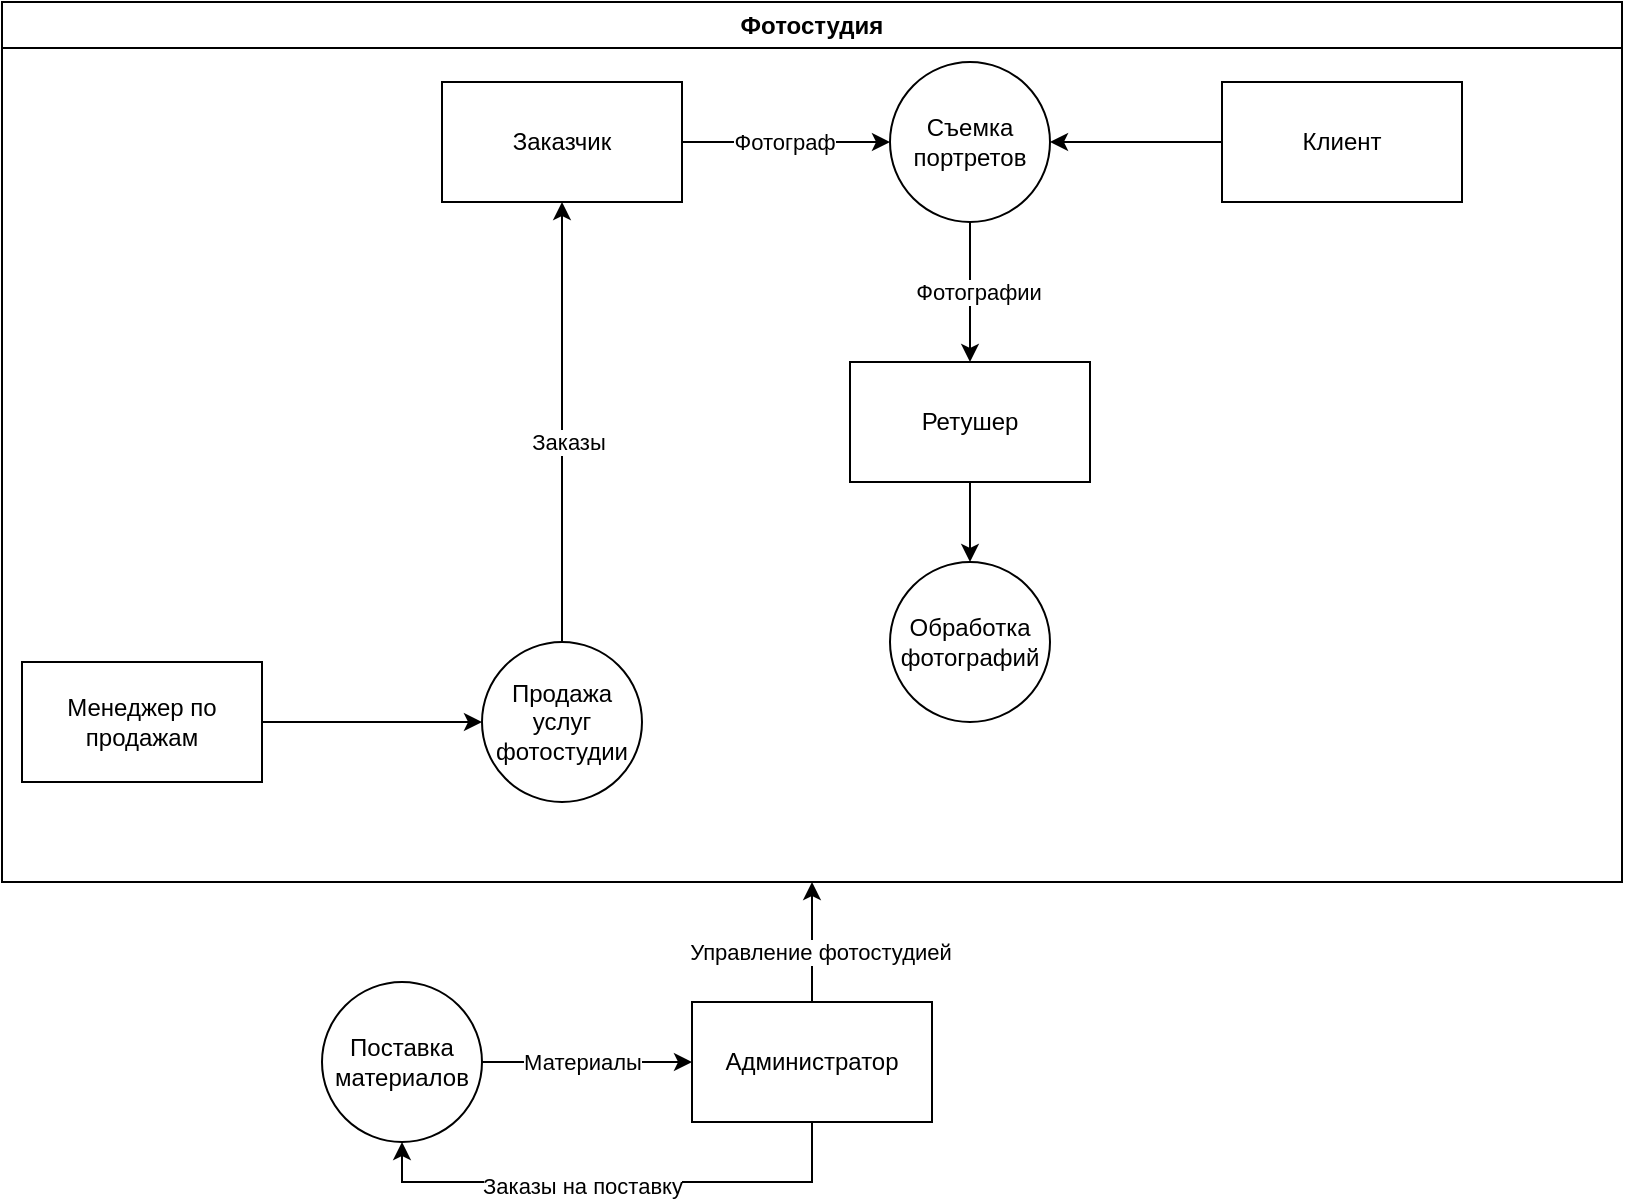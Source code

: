<mxfile version="23.0.0" type="github">
  <diagram name="Страница — 1" id="ob9xqJdMa8xaFmWjb784">
    <mxGraphModel dx="1655" dy="921" grid="1" gridSize="10" guides="1" tooltips="1" connect="1" arrows="1" fold="1" page="1" pageScale="1" pageWidth="827" pageHeight="1169" math="0" shadow="0">
      <root>
        <mxCell id="0" />
        <mxCell id="1" parent="0" />
        <mxCell id="VwZjuUsohA4bCE1z0ctK-9" style="edgeStyle=orthogonalEdgeStyle;rounded=0;orthogonalLoop=1;jettySize=auto;html=1;entryX=0;entryY=0.5;entryDx=0;entryDy=0;" edge="1" parent="1" source="VwZjuUsohA4bCE1z0ctK-1" target="VwZjuUsohA4bCE1z0ctK-8">
          <mxGeometry relative="1" as="geometry" />
        </mxCell>
        <mxCell id="VwZjuUsohA4bCE1z0ctK-10" value="Фотограф" style="edgeLabel;html=1;align=center;verticalAlign=middle;resizable=0;points=[];" vertex="1" connectable="0" parent="VwZjuUsohA4bCE1z0ctK-9">
          <mxGeometry x="-0.017" relative="1" as="geometry">
            <mxPoint as="offset" />
          </mxGeometry>
        </mxCell>
        <mxCell id="VwZjuUsohA4bCE1z0ctK-1" value="&lt;font style=&quot;font-size: 12px;&quot;&gt;Заказчик&lt;/font&gt;" style="rounded=0;whiteSpace=wrap;html=1;" vertex="1" parent="1">
          <mxGeometry x="150" y="110" width="120" height="60" as="geometry" />
        </mxCell>
        <mxCell id="VwZjuUsohA4bCE1z0ctK-16" style="edgeStyle=orthogonalEdgeStyle;rounded=0;orthogonalLoop=1;jettySize=auto;html=1;entryX=0.5;entryY=0;entryDx=0;entryDy=0;" edge="1" parent="1" source="VwZjuUsohA4bCE1z0ctK-2" target="VwZjuUsohA4bCE1z0ctK-7">
          <mxGeometry relative="1" as="geometry" />
        </mxCell>
        <mxCell id="VwZjuUsohA4bCE1z0ctK-2" value="Ретушер" style="rounded=0;whiteSpace=wrap;html=1;" vertex="1" parent="1">
          <mxGeometry x="354" y="250" width="120" height="60" as="geometry" />
        </mxCell>
        <mxCell id="VwZjuUsohA4bCE1z0ctK-17" style="edgeStyle=orthogonalEdgeStyle;rounded=0;orthogonalLoop=1;jettySize=auto;html=1;entryX=0;entryY=0.5;entryDx=0;entryDy=0;" edge="1" parent="1" source="VwZjuUsohA4bCE1z0ctK-3" target="VwZjuUsohA4bCE1z0ctK-6">
          <mxGeometry relative="1" as="geometry" />
        </mxCell>
        <mxCell id="VwZjuUsohA4bCE1z0ctK-3" value="Менеджер по продажам" style="rounded=0;whiteSpace=wrap;html=1;" vertex="1" parent="1">
          <mxGeometry x="-60" y="400" width="120" height="60" as="geometry" />
        </mxCell>
        <mxCell id="VwZjuUsohA4bCE1z0ctK-11" style="edgeStyle=orthogonalEdgeStyle;rounded=0;orthogonalLoop=1;jettySize=auto;html=1;entryX=1;entryY=0.5;entryDx=0;entryDy=0;" edge="1" parent="1" source="VwZjuUsohA4bCE1z0ctK-4" target="VwZjuUsohA4bCE1z0ctK-8">
          <mxGeometry relative="1" as="geometry" />
        </mxCell>
        <mxCell id="VwZjuUsohA4bCE1z0ctK-4" value="Клиент" style="rounded=0;whiteSpace=wrap;html=1;" vertex="1" parent="1">
          <mxGeometry x="540" y="110" width="120" height="60" as="geometry" />
        </mxCell>
        <mxCell id="VwZjuUsohA4bCE1z0ctK-25" style="edgeStyle=orthogonalEdgeStyle;rounded=0;orthogonalLoop=1;jettySize=auto;html=1;" edge="1" parent="1" source="VwZjuUsohA4bCE1z0ctK-5" target="VwZjuUsohA4bCE1z0ctK-20">
          <mxGeometry relative="1" as="geometry" />
        </mxCell>
        <mxCell id="VwZjuUsohA4bCE1z0ctK-26" value="Материалы" style="edgeLabel;html=1;align=center;verticalAlign=middle;resizable=0;points=[];" vertex="1" connectable="0" parent="VwZjuUsohA4bCE1z0ctK-25">
          <mxGeometry x="-0.266" y="1" relative="1" as="geometry">
            <mxPoint x="11" y="1" as="offset" />
          </mxGeometry>
        </mxCell>
        <mxCell id="VwZjuUsohA4bCE1z0ctK-5" value="Поставка материалов" style="ellipse;whiteSpace=wrap;html=1;aspect=fixed;" vertex="1" parent="1">
          <mxGeometry x="90" y="560" width="80" height="80" as="geometry" />
        </mxCell>
        <mxCell id="VwZjuUsohA4bCE1z0ctK-18" style="edgeStyle=orthogonalEdgeStyle;rounded=0;orthogonalLoop=1;jettySize=auto;html=1;entryX=0.5;entryY=1;entryDx=0;entryDy=0;" edge="1" parent="1" source="VwZjuUsohA4bCE1z0ctK-6" target="VwZjuUsohA4bCE1z0ctK-1">
          <mxGeometry relative="1" as="geometry" />
        </mxCell>
        <mxCell id="VwZjuUsohA4bCE1z0ctK-19" value="Заказы" style="edgeLabel;html=1;align=center;verticalAlign=middle;resizable=0;points=[];" vertex="1" connectable="0" parent="VwZjuUsohA4bCE1z0ctK-18">
          <mxGeometry x="-0.087" y="-3" relative="1" as="geometry">
            <mxPoint as="offset" />
          </mxGeometry>
        </mxCell>
        <mxCell id="VwZjuUsohA4bCE1z0ctK-6" value="Продажа услуг фотостудии" style="ellipse;whiteSpace=wrap;html=1;aspect=fixed;" vertex="1" parent="1">
          <mxGeometry x="170" y="390" width="80" height="80" as="geometry" />
        </mxCell>
        <mxCell id="VwZjuUsohA4bCE1z0ctK-7" value="Обработка фотографий" style="ellipse;whiteSpace=wrap;html=1;aspect=fixed;" vertex="1" parent="1">
          <mxGeometry x="374" y="350" width="80" height="80" as="geometry" />
        </mxCell>
        <mxCell id="VwZjuUsohA4bCE1z0ctK-14" style="edgeStyle=orthogonalEdgeStyle;rounded=0;orthogonalLoop=1;jettySize=auto;html=1;exitX=0.5;exitY=1;exitDx=0;exitDy=0;entryX=0.5;entryY=0;entryDx=0;entryDy=0;" edge="1" parent="1" source="VwZjuUsohA4bCE1z0ctK-8" target="VwZjuUsohA4bCE1z0ctK-2">
          <mxGeometry relative="1" as="geometry" />
        </mxCell>
        <mxCell id="VwZjuUsohA4bCE1z0ctK-15" value="Фотографии" style="edgeLabel;html=1;align=center;verticalAlign=middle;resizable=0;points=[];" vertex="1" connectable="0" parent="VwZjuUsohA4bCE1z0ctK-14">
          <mxGeometry x="-0.014" y="4" relative="1" as="geometry">
            <mxPoint as="offset" />
          </mxGeometry>
        </mxCell>
        <mxCell id="VwZjuUsohA4bCE1z0ctK-8" value="Съемка портретов" style="ellipse;whiteSpace=wrap;html=1;aspect=fixed;" vertex="1" parent="1">
          <mxGeometry x="374" y="100" width="80" height="80" as="geometry" />
        </mxCell>
        <mxCell id="VwZjuUsohA4bCE1z0ctK-22" style="edgeStyle=orthogonalEdgeStyle;rounded=0;orthogonalLoop=1;jettySize=auto;html=1;entryX=0.5;entryY=1;entryDx=0;entryDy=0;" edge="1" parent="1" source="VwZjuUsohA4bCE1z0ctK-20" target="VwZjuUsohA4bCE1z0ctK-21">
          <mxGeometry relative="1" as="geometry" />
        </mxCell>
        <mxCell id="VwZjuUsohA4bCE1z0ctK-27" value="Управление фотостудией&lt;br&gt;" style="edgeLabel;html=1;align=center;verticalAlign=middle;resizable=0;points=[];" vertex="1" connectable="0" parent="VwZjuUsohA4bCE1z0ctK-22">
          <mxGeometry x="-0.163" y="-4" relative="1" as="geometry">
            <mxPoint as="offset" />
          </mxGeometry>
        </mxCell>
        <mxCell id="VwZjuUsohA4bCE1z0ctK-23" style="edgeStyle=orthogonalEdgeStyle;rounded=0;orthogonalLoop=1;jettySize=auto;html=1;entryX=0.5;entryY=1;entryDx=0;entryDy=0;" edge="1" parent="1" source="VwZjuUsohA4bCE1z0ctK-20" target="VwZjuUsohA4bCE1z0ctK-5">
          <mxGeometry relative="1" as="geometry">
            <Array as="points">
              <mxPoint x="335" y="660" />
              <mxPoint x="130" y="660" />
            </Array>
          </mxGeometry>
        </mxCell>
        <mxCell id="VwZjuUsohA4bCE1z0ctK-24" value="Заказы на поставку" style="edgeLabel;html=1;align=center;verticalAlign=middle;resizable=0;points=[];" vertex="1" connectable="0" parent="VwZjuUsohA4bCE1z0ctK-23">
          <mxGeometry x="0.474" y="2" relative="1" as="geometry">
            <mxPoint x="43" as="offset" />
          </mxGeometry>
        </mxCell>
        <mxCell id="VwZjuUsohA4bCE1z0ctK-20" value="Администратор" style="rounded=0;whiteSpace=wrap;html=1;" vertex="1" parent="1">
          <mxGeometry x="275" y="570" width="120" height="60" as="geometry" />
        </mxCell>
        <mxCell id="VwZjuUsohA4bCE1z0ctK-21" value="Фотостудия" style="swimlane;whiteSpace=wrap;html=1;" vertex="1" parent="1">
          <mxGeometry x="-70" y="70" width="810" height="440" as="geometry" />
        </mxCell>
      </root>
    </mxGraphModel>
  </diagram>
</mxfile>
